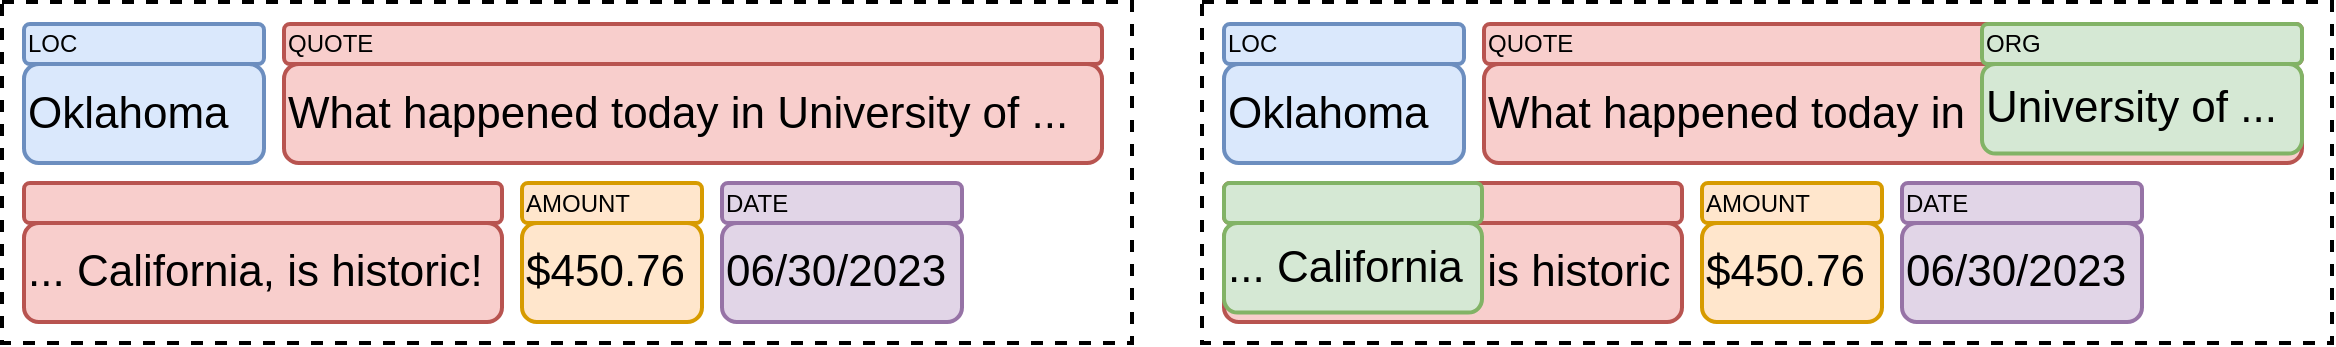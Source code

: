 <mxfile version="26.2.14">
  <diagram name="Page-1" id="EGxLcbmL7d1FpSo1nlVl">
    <mxGraphModel dx="1354" dy="798" grid="1" gridSize="10" guides="1" tooltips="1" connect="1" arrows="1" fold="1" page="1" pageScale="1" pageWidth="850" pageHeight="1100" math="0" shadow="0">
      <root>
        <mxCell id="0" />
        <mxCell id="1" parent="0" />
        <mxCell id="iPaC0w2HV_QWLM_zZla7-1" value="" style="rounded=0;whiteSpace=wrap;html=1;strokeWidth=2;dashed=1;" vertex="1" parent="1">
          <mxGeometry x="40" y="39" width="565" height="170.5" as="geometry" />
        </mxCell>
        <mxCell id="iPaC0w2HV_QWLM_zZla7-2" value="LOC" style="rounded=1;whiteSpace=wrap;html=1;strokeWidth=2;fillColor=#dae8fc;strokeColor=#6c8ebf;align=left;" vertex="1" parent="1">
          <mxGeometry x="51" y="50" width="120" height="20" as="geometry" />
        </mxCell>
        <mxCell id="iPaC0w2HV_QWLM_zZla7-3" value="Oklahoma" style="rounded=1;whiteSpace=wrap;html=1;align=left;fontSize=22;strokeWidth=2;fillColor=#dae8fc;strokeColor=#6c8ebf;" vertex="1" parent="1">
          <mxGeometry x="51" y="70" width="120" height="49.5" as="geometry" />
        </mxCell>
        <mxCell id="iPaC0w2HV_QWLM_zZla7-4" value="QUOTE" style="rounded=1;whiteSpace=wrap;html=1;strokeWidth=2;fillColor=#f8cecc;strokeColor=#b85450;align=left;" vertex="1" parent="1">
          <mxGeometry x="181" y="50" width="409" height="20" as="geometry" />
        </mxCell>
        <mxCell id="iPaC0w2HV_QWLM_zZla7-6" value="What happened today in University of ..." style="rounded=1;whiteSpace=wrap;html=1;align=left;fontSize=22;strokeWidth=2;fillColor=#f8cecc;strokeColor=#b85450;" vertex="1" parent="1">
          <mxGeometry x="181" y="70" width="409" height="49.5" as="geometry" />
        </mxCell>
        <mxCell id="iPaC0w2HV_QWLM_zZla7-9" value="$450.76" style="rounded=1;whiteSpace=wrap;html=1;align=left;fontSize=22;strokeWidth=2;fillColor=#ffe6cc;strokeColor=#d79b00;" vertex="1" parent="1">
          <mxGeometry x="300" y="149.5" width="90" height="49.5" as="geometry" />
        </mxCell>
        <mxCell id="iPaC0w2HV_QWLM_zZla7-14" value="... California, is historic!" style="rounded=1;whiteSpace=wrap;html=1;align=left;fontSize=22;strokeWidth=2;fillColor=#f8cecc;strokeColor=#b85450;" vertex="1" parent="1">
          <mxGeometry x="51" y="149.5" width="239" height="49.5" as="geometry" />
        </mxCell>
        <mxCell id="iPaC0w2HV_QWLM_zZla7-15" value="" style="rounded=1;whiteSpace=wrap;html=1;strokeWidth=2;fillColor=#f8cecc;strokeColor=#b85450;align=left;" vertex="1" parent="1">
          <mxGeometry x="51" y="129.5" width="239" height="20" as="geometry" />
        </mxCell>
        <mxCell id="iPaC0w2HV_QWLM_zZla7-16" value="AMOUNT" style="rounded=1;whiteSpace=wrap;html=1;strokeWidth=2;fillColor=#ffe6cc;strokeColor=#d79b00;align=left;" vertex="1" parent="1">
          <mxGeometry x="300" y="129.5" width="90" height="20" as="geometry" />
        </mxCell>
        <mxCell id="iPaC0w2HV_QWLM_zZla7-17" value="" style="rounded=0;whiteSpace=wrap;html=1;strokeWidth=2;dashed=1;" vertex="1" parent="1">
          <mxGeometry x="640" y="39" width="565" height="170.5" as="geometry" />
        </mxCell>
        <mxCell id="iPaC0w2HV_QWLM_zZla7-18" value="LOC" style="rounded=1;whiteSpace=wrap;html=1;strokeWidth=2;fillColor=#dae8fc;strokeColor=#6c8ebf;align=left;" vertex="1" parent="1">
          <mxGeometry x="651" y="50" width="120" height="20" as="geometry" />
        </mxCell>
        <mxCell id="iPaC0w2HV_QWLM_zZla7-19" value="Oklahoma" style="rounded=1;whiteSpace=wrap;html=1;align=left;fontSize=22;strokeWidth=2;fillColor=#dae8fc;strokeColor=#6c8ebf;" vertex="1" parent="1">
          <mxGeometry x="651" y="70" width="120" height="49.5" as="geometry" />
        </mxCell>
        <mxCell id="iPaC0w2HV_QWLM_zZla7-20" value="QUOTE" style="rounded=1;whiteSpace=wrap;html=1;strokeWidth=2;fillColor=#f8cecc;strokeColor=#b85450;align=left;" vertex="1" parent="1">
          <mxGeometry x="781" y="50" width="409" height="20" as="geometry" />
        </mxCell>
        <mxCell id="iPaC0w2HV_QWLM_zZla7-21" value="What happened today in University of ..." style="rounded=1;whiteSpace=wrap;html=1;align=left;fontSize=22;strokeWidth=2;fillColor=#f8cecc;strokeColor=#b85450;" vertex="1" parent="1">
          <mxGeometry x="781" y="70" width="409" height="49.5" as="geometry" />
        </mxCell>
        <mxCell id="iPaC0w2HV_QWLM_zZla7-22" value="$450.76" style="rounded=1;whiteSpace=wrap;html=1;align=left;fontSize=22;strokeWidth=2;fillColor=#ffe6cc;strokeColor=#d79b00;" vertex="1" parent="1">
          <mxGeometry x="890" y="149.5" width="90" height="49.5" as="geometry" />
        </mxCell>
        <mxCell id="iPaC0w2HV_QWLM_zZla7-23" value="... California, is historic" style="rounded=1;whiteSpace=wrap;html=1;align=left;fontSize=22;strokeWidth=2;fillColor=#f8cecc;strokeColor=#b85450;" vertex="1" parent="1">
          <mxGeometry x="651" y="149.5" width="229" height="49.5" as="geometry" />
        </mxCell>
        <mxCell id="iPaC0w2HV_QWLM_zZla7-24" value="QUOTE" style="rounded=1;whiteSpace=wrap;html=1;strokeWidth=2;fillColor=#f8cecc;strokeColor=#b85450;align=left;" vertex="1" parent="1">
          <mxGeometry x="651" y="129.5" width="229" height="20" as="geometry" />
        </mxCell>
        <mxCell id="iPaC0w2HV_QWLM_zZla7-25" value="AMOUNT" style="rounded=1;whiteSpace=wrap;html=1;strokeWidth=2;fillColor=#ffe6cc;strokeColor=#d79b00;align=left;" vertex="1" parent="1">
          <mxGeometry x="890" y="129.5" width="90" height="20" as="geometry" />
        </mxCell>
        <mxCell id="iPaC0w2HV_QWLM_zZla7-26" value="University of ..." style="rounded=1;whiteSpace=wrap;html=1;align=left;fontSize=22;strokeWidth=2;fillColor=#d5e8d4;strokeColor=#82b366;" vertex="1" parent="1">
          <mxGeometry x="1030" y="70" width="160" height="44.75" as="geometry" />
        </mxCell>
        <mxCell id="iPaC0w2HV_QWLM_zZla7-28" value="ORG" style="rounded=1;whiteSpace=wrap;html=1;strokeWidth=2;fillColor=#d5e8d4;strokeColor=#82b366;align=left;" vertex="1" parent="1">
          <mxGeometry x="1030" y="50" width="160" height="20" as="geometry" />
        </mxCell>
        <mxCell id="iPaC0w2HV_QWLM_zZla7-29" value="... California" style="rounded=1;whiteSpace=wrap;html=1;align=left;fontSize=22;strokeWidth=2;fillColor=#d5e8d4;strokeColor=#82b366;" vertex="1" parent="1">
          <mxGeometry x="651" y="149.5" width="129" height="44.75" as="geometry" />
        </mxCell>
        <mxCell id="iPaC0w2HV_QWLM_zZla7-30" value="" style="rounded=1;whiteSpace=wrap;html=1;strokeWidth=2;fillColor=#d5e8d4;strokeColor=#82b366;align=left;" vertex="1" parent="1">
          <mxGeometry x="651" y="129.5" width="129" height="20" as="geometry" />
        </mxCell>
        <mxCell id="iPaC0w2HV_QWLM_zZla7-31" value="06/30/2023" style="rounded=1;whiteSpace=wrap;html=1;align=left;fontSize=22;strokeWidth=2;fillColor=#e1d5e7;strokeColor=#9673a6;" vertex="1" parent="1">
          <mxGeometry x="400" y="149.5" width="120" height="49.5" as="geometry" />
        </mxCell>
        <mxCell id="iPaC0w2HV_QWLM_zZla7-32" value="DATE" style="rounded=1;whiteSpace=wrap;html=1;strokeWidth=2;fillColor=#e1d5e7;strokeColor=#9673a6;align=left;" vertex="1" parent="1">
          <mxGeometry x="400" y="129.5" width="120" height="20" as="geometry" />
        </mxCell>
        <mxCell id="iPaC0w2HV_QWLM_zZla7-33" value="06/30/2023" style="rounded=1;whiteSpace=wrap;html=1;align=left;fontSize=22;strokeWidth=2;fillColor=#e1d5e7;strokeColor=#9673a6;" vertex="1" parent="1">
          <mxGeometry x="990" y="149.5" width="120" height="49.5" as="geometry" />
        </mxCell>
        <mxCell id="iPaC0w2HV_QWLM_zZla7-34" value="DATE" style="rounded=1;whiteSpace=wrap;html=1;strokeWidth=2;fillColor=#e1d5e7;strokeColor=#9673a6;align=left;" vertex="1" parent="1">
          <mxGeometry x="990" y="129.5" width="120" height="20" as="geometry" />
        </mxCell>
      </root>
    </mxGraphModel>
  </diagram>
</mxfile>
